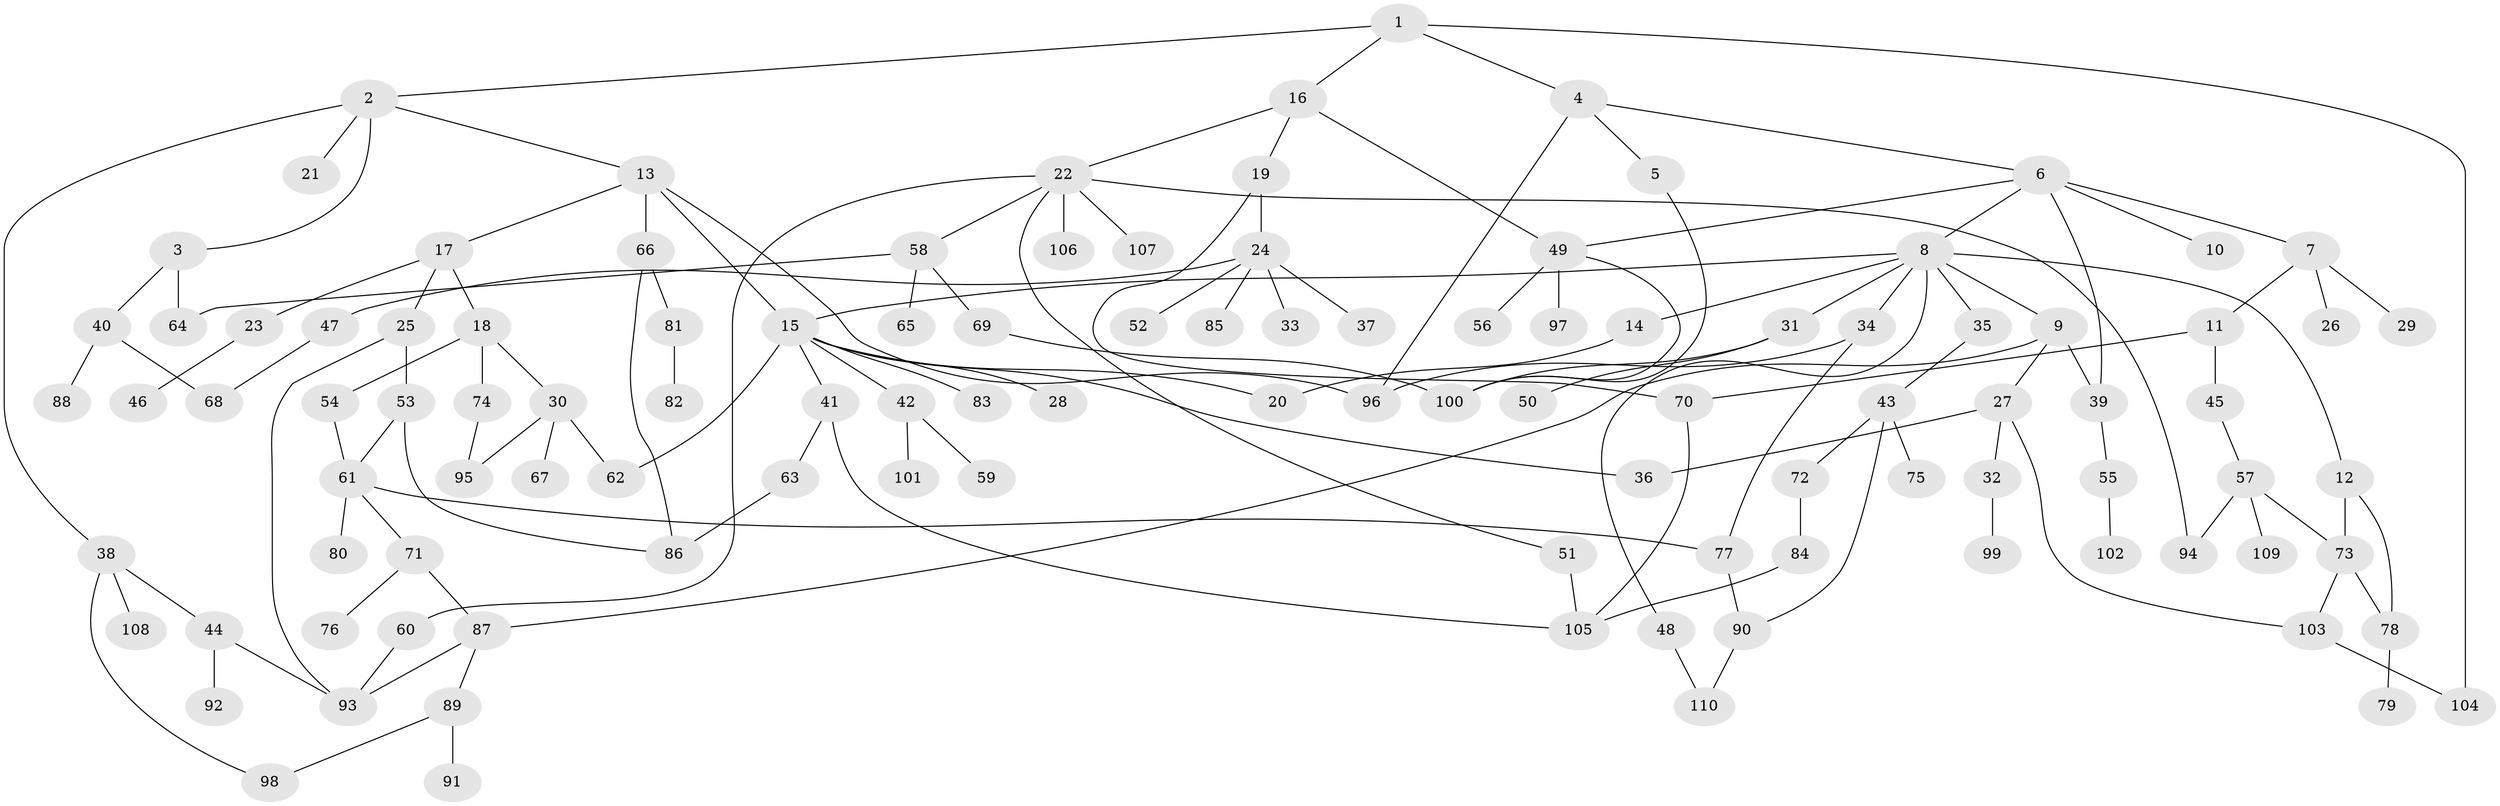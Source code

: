 // coarse degree distribution, {6: 0.07142857142857142, 5: 0.04285714285714286, 2: 0.2, 13: 0.014285714285714285, 3: 0.17142857142857143, 1: 0.3142857142857143, 7: 0.014285714285714285, 9: 0.014285714285714285, 4: 0.15714285714285714}
// Generated by graph-tools (version 1.1) at 2025/23/03/03/25 07:23:34]
// undirected, 110 vertices, 143 edges
graph export_dot {
graph [start="1"]
  node [color=gray90,style=filled];
  1;
  2;
  3;
  4;
  5;
  6;
  7;
  8;
  9;
  10;
  11;
  12;
  13;
  14;
  15;
  16;
  17;
  18;
  19;
  20;
  21;
  22;
  23;
  24;
  25;
  26;
  27;
  28;
  29;
  30;
  31;
  32;
  33;
  34;
  35;
  36;
  37;
  38;
  39;
  40;
  41;
  42;
  43;
  44;
  45;
  46;
  47;
  48;
  49;
  50;
  51;
  52;
  53;
  54;
  55;
  56;
  57;
  58;
  59;
  60;
  61;
  62;
  63;
  64;
  65;
  66;
  67;
  68;
  69;
  70;
  71;
  72;
  73;
  74;
  75;
  76;
  77;
  78;
  79;
  80;
  81;
  82;
  83;
  84;
  85;
  86;
  87;
  88;
  89;
  90;
  91;
  92;
  93;
  94;
  95;
  96;
  97;
  98;
  99;
  100;
  101;
  102;
  103;
  104;
  105;
  106;
  107;
  108;
  109;
  110;
  1 -- 2;
  1 -- 4;
  1 -- 16;
  1 -- 104;
  2 -- 3;
  2 -- 13;
  2 -- 21;
  2 -- 38;
  3 -- 40;
  3 -- 64;
  4 -- 5;
  4 -- 6;
  4 -- 96;
  5 -- 100;
  6 -- 7;
  6 -- 8;
  6 -- 10;
  6 -- 39;
  6 -- 49;
  7 -- 11;
  7 -- 26;
  7 -- 29;
  8 -- 9;
  8 -- 12;
  8 -- 14;
  8 -- 31;
  8 -- 34;
  8 -- 35;
  8 -- 48;
  8 -- 15;
  9 -- 27;
  9 -- 87;
  9 -- 39;
  11 -- 45;
  11 -- 70;
  12 -- 73;
  12 -- 78;
  13 -- 15;
  13 -- 17;
  13 -- 66;
  13 -- 96;
  14 -- 20;
  15 -- 28;
  15 -- 36;
  15 -- 41;
  15 -- 42;
  15 -- 62;
  15 -- 83;
  15 -- 20;
  16 -- 19;
  16 -- 22;
  16 -- 49;
  17 -- 18;
  17 -- 23;
  17 -- 25;
  18 -- 30;
  18 -- 54;
  18 -- 74;
  19 -- 24;
  19 -- 70;
  22 -- 51;
  22 -- 58;
  22 -- 60;
  22 -- 106;
  22 -- 107;
  22 -- 94;
  23 -- 46;
  24 -- 33;
  24 -- 37;
  24 -- 47;
  24 -- 52;
  24 -- 85;
  25 -- 53;
  25 -- 93;
  27 -- 32;
  27 -- 103;
  27 -- 36;
  30 -- 67;
  30 -- 95;
  30 -- 62;
  31 -- 50;
  31 -- 100;
  32 -- 99;
  34 -- 77;
  34 -- 96;
  35 -- 43;
  38 -- 44;
  38 -- 98;
  38 -- 108;
  39 -- 55;
  40 -- 68;
  40 -- 88;
  41 -- 63;
  41 -- 105;
  42 -- 59;
  42 -- 101;
  43 -- 72;
  43 -- 75;
  43 -- 90;
  44 -- 92;
  44 -- 93;
  45 -- 57;
  47 -- 68;
  48 -- 110;
  49 -- 56;
  49 -- 97;
  49 -- 100;
  51 -- 105;
  53 -- 61;
  53 -- 86;
  54 -- 61;
  55 -- 102;
  57 -- 94;
  57 -- 109;
  57 -- 73;
  58 -- 64;
  58 -- 65;
  58 -- 69;
  60 -- 93;
  61 -- 71;
  61 -- 80;
  61 -- 77;
  63 -- 86;
  66 -- 81;
  66 -- 86;
  69 -- 100;
  70 -- 105;
  71 -- 76;
  71 -- 87;
  72 -- 84;
  73 -- 78;
  73 -- 103;
  74 -- 95;
  77 -- 90;
  78 -- 79;
  81 -- 82;
  84 -- 105;
  87 -- 89;
  87 -- 93;
  89 -- 91;
  89 -- 98;
  90 -- 110;
  103 -- 104;
}
